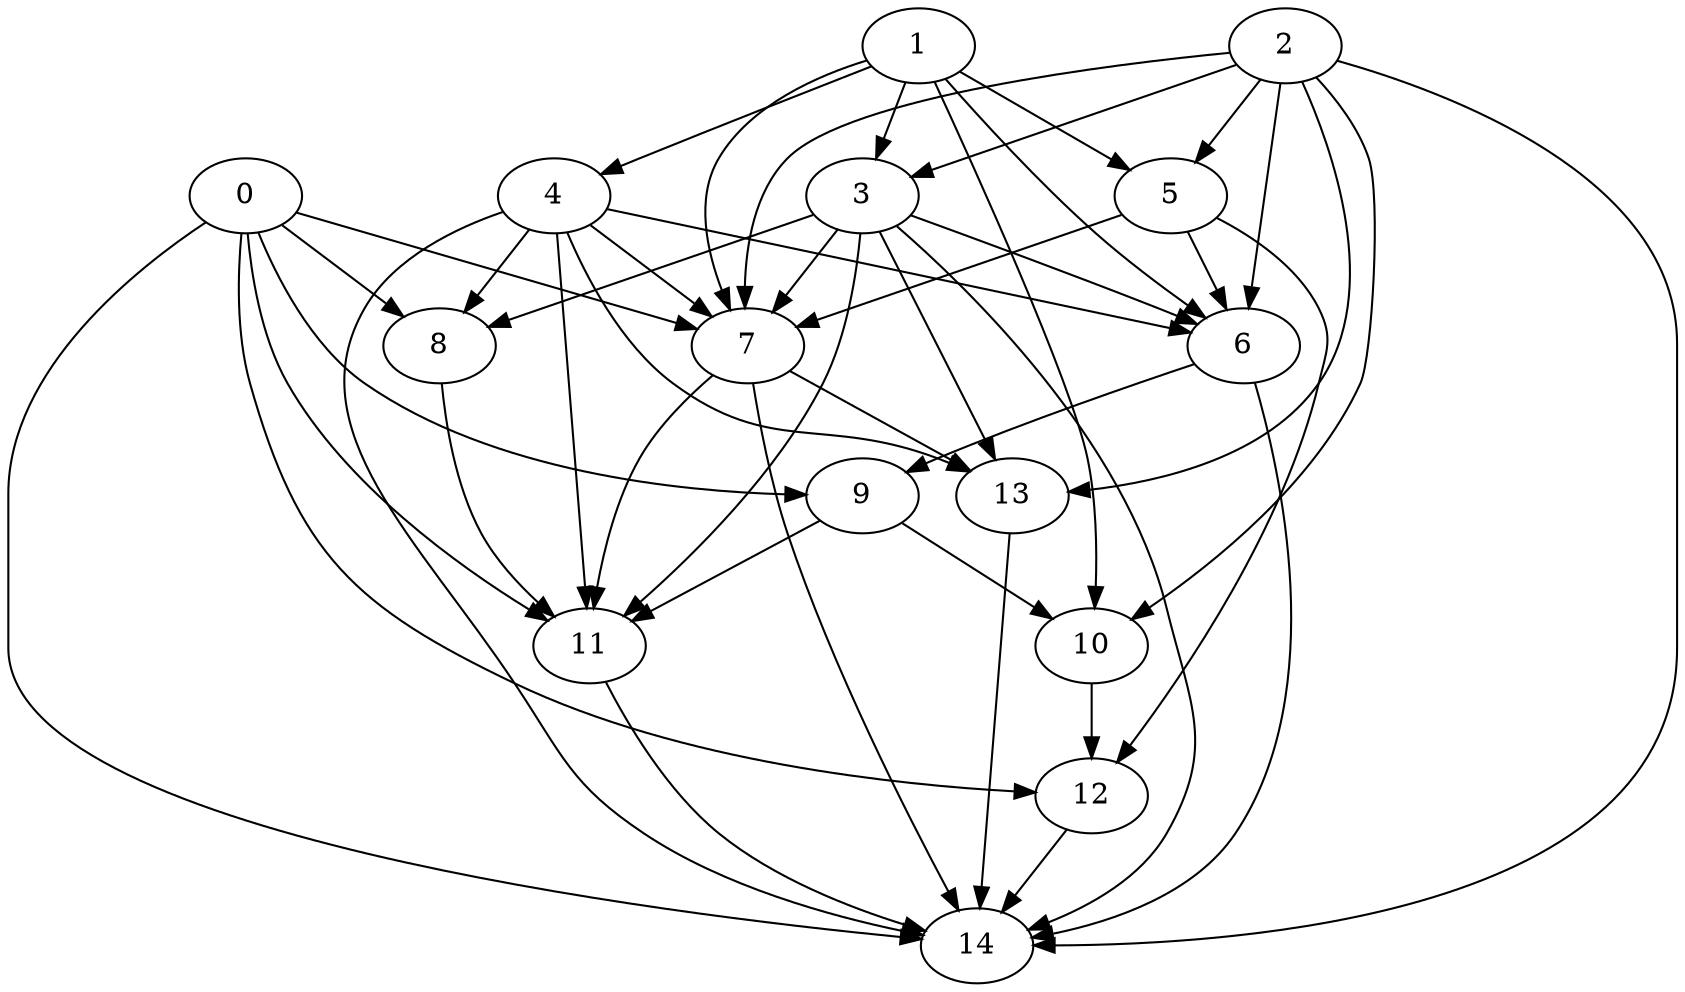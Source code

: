 digraph {
	0 -> 7;
	0 -> 8;
	0 -> 9;
	0 -> 11;
	0 -> 12;
	0 -> 14;
	1 -> 3;
	1 -> 4;
	1 -> 5;
	1 -> 6;
	1 -> 7;
	1 -> 10;
	2 -> 3;
	2 -> 5;
	2 -> 6;
	2 -> 7;
	2 -> 10;
	2 -> 13;
	2 -> 14;
	3 -> 6;
	3 -> 7;
	3 -> 8;
	3 -> 11;
	3 -> 13;
	3 -> 14;
	4 -> 6;
	4 -> 7;
	4 -> 8;
	4 -> 11;
	4 -> 13;
	4 -> 14;
	5 -> 6;
	5 -> 7;
	5 -> 12;
	6 -> 9;
	6 -> 14;
	7 -> 11;
	7 -> 13;
	7 -> 14;
	8 -> 11;
	9 -> 10;
	9 -> 11;
	10 -> 12;
	11 -> 14;
	12 -> 14;
	13 -> 14;
}